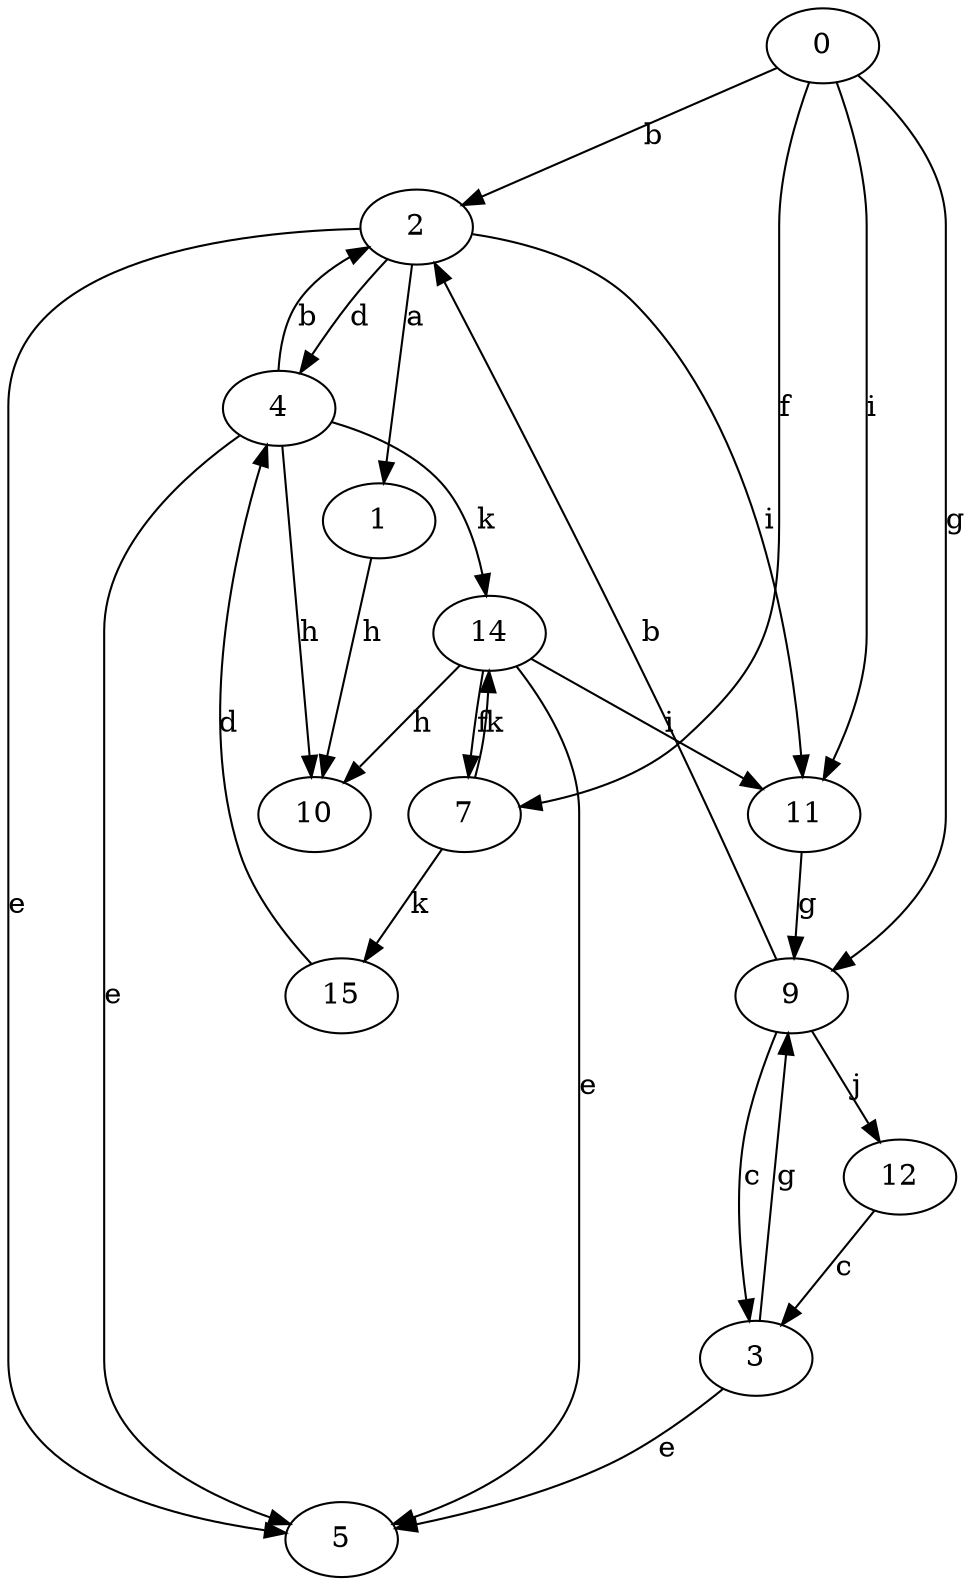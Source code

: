 strict digraph  {
0;
1;
2;
3;
4;
5;
7;
9;
10;
11;
12;
14;
15;
0 -> 2  [label=b];
0 -> 7  [label=f];
0 -> 9  [label=g];
0 -> 11  [label=i];
1 -> 10  [label=h];
2 -> 1  [label=a];
2 -> 4  [label=d];
2 -> 5  [label=e];
2 -> 11  [label=i];
3 -> 5  [label=e];
3 -> 9  [label=g];
4 -> 2  [label=b];
4 -> 5  [label=e];
4 -> 10  [label=h];
4 -> 14  [label=k];
7 -> 14  [label=k];
7 -> 15  [label=k];
9 -> 2  [label=b];
9 -> 3  [label=c];
9 -> 12  [label=j];
11 -> 9  [label=g];
12 -> 3  [label=c];
14 -> 5  [label=e];
14 -> 7  [label=f];
14 -> 10  [label=h];
14 -> 11  [label=i];
15 -> 4  [label=d];
}
